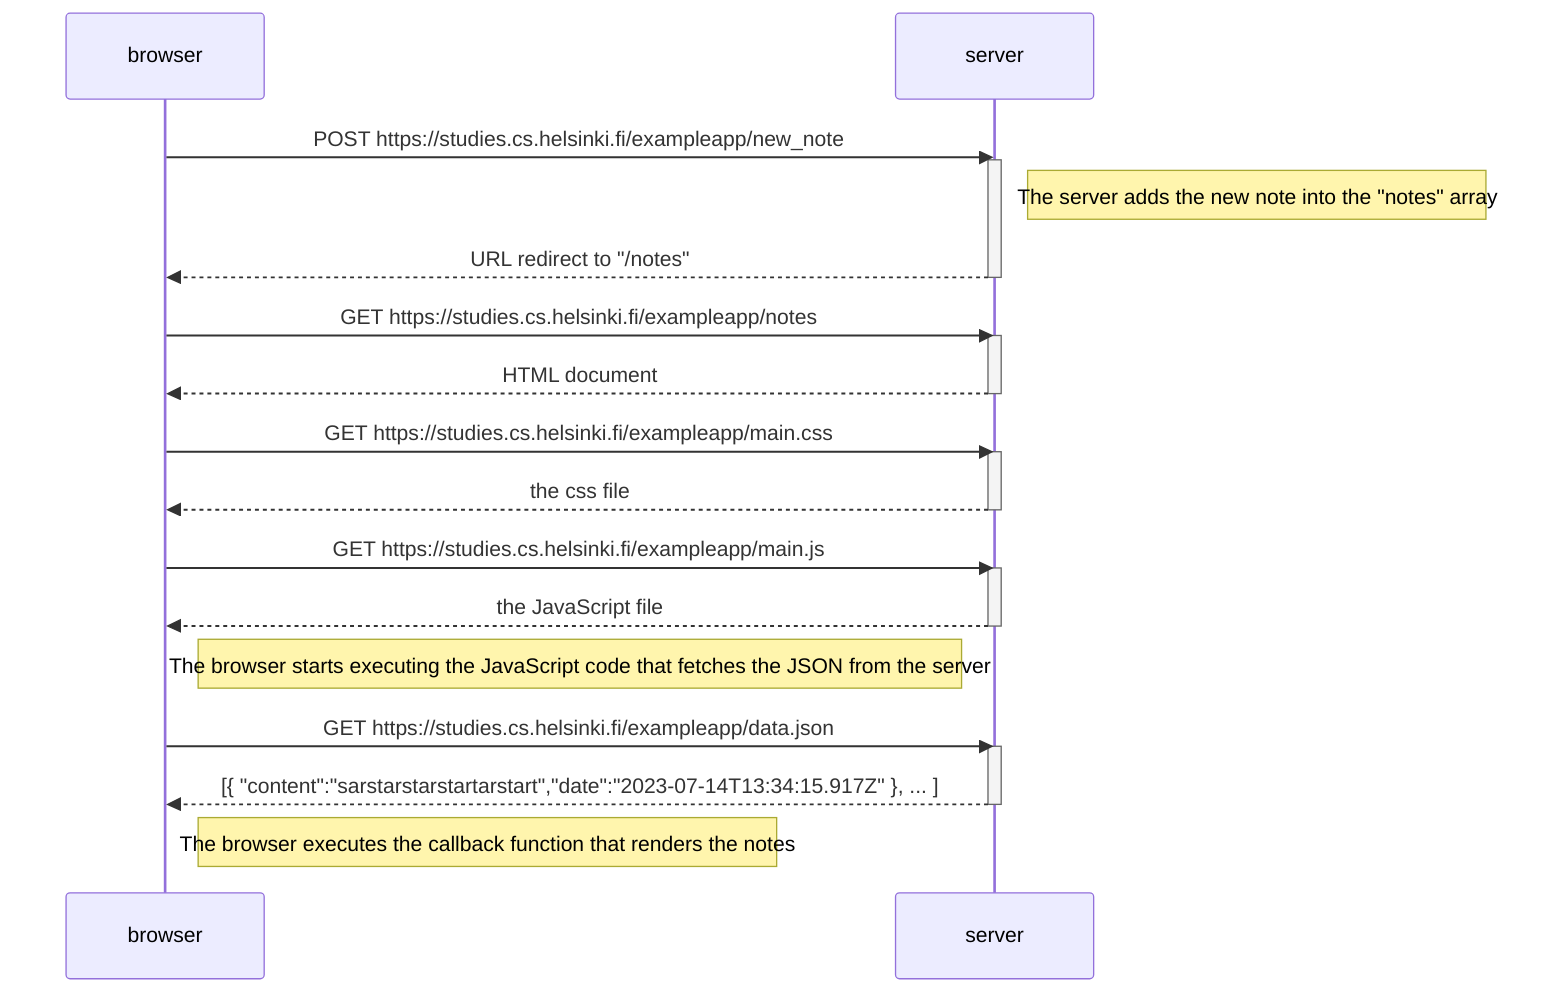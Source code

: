 sequenceDiagram
    participant browser
    participant server

    browser->>server: POST https://studies.cs.helsinki.fi/exampleapp/new_note
    activate server
    Note right of server: The server adds the new note into the "notes" array 
    server-->>browser: URL redirect to "/notes"
    deactivate server

    browser->>server: GET https://studies.cs.helsinki.fi/exampleapp/notes
    activate server
    server-->>browser: HTML document
    deactivate server

    browser->>server: GET https://studies.cs.helsinki.fi/exampleapp/main.css
    activate server
    server-->>browser: the css file
    deactivate server

    browser->>server: GET https://studies.cs.helsinki.fi/exampleapp/main.js
    activate server
    server-->>browser: the JavaScript file
    deactivate server

    Note right of browser: The browser starts executing the JavaScript code that fetches the JSON from the server

    browser->>server: GET https://studies.cs.helsinki.fi/exampleapp/data.json
    activate server
    server-->>browser: [{ "content":"sarstarstarstartarstart","date":"2023-07-14T13:34:15.917Z" }, ... ]
    deactivate server

    Note right of browser: The browser executes the callback function that renders the notes